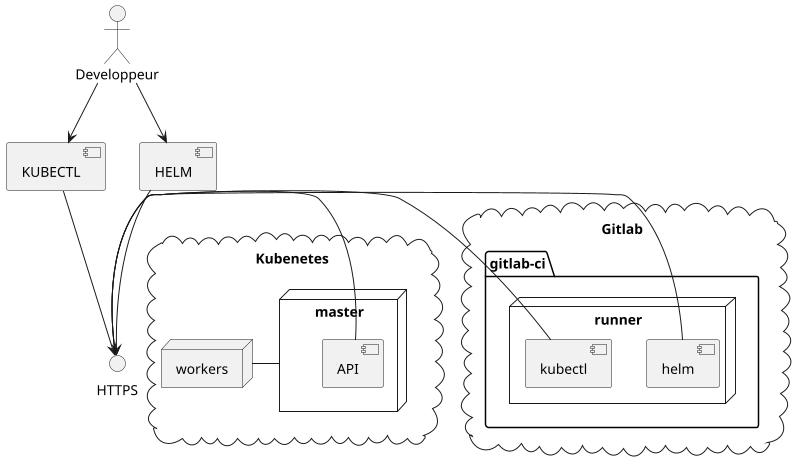 
@startuml

scale 800 width

:Developpeur:
[KUBECTL]
[HELM]

Developpeur --> [KUBECTL]
Developpeur --> [HELM]
() HTTPS
cloud "Kubenetes" {
  
  node "master" {
    HTTPS - [API]
  }

  node "workers" {
      
  }
[KUBECTL] --> HTTPS
[HELM] --> HTTPS
workers - master
}


cloud "Gitlab" {

package "gitlab-ci" {

    node "runner" {
    [helm] - HTTPS
    [kubectl] - HTTPS
  }

}

@enduml

